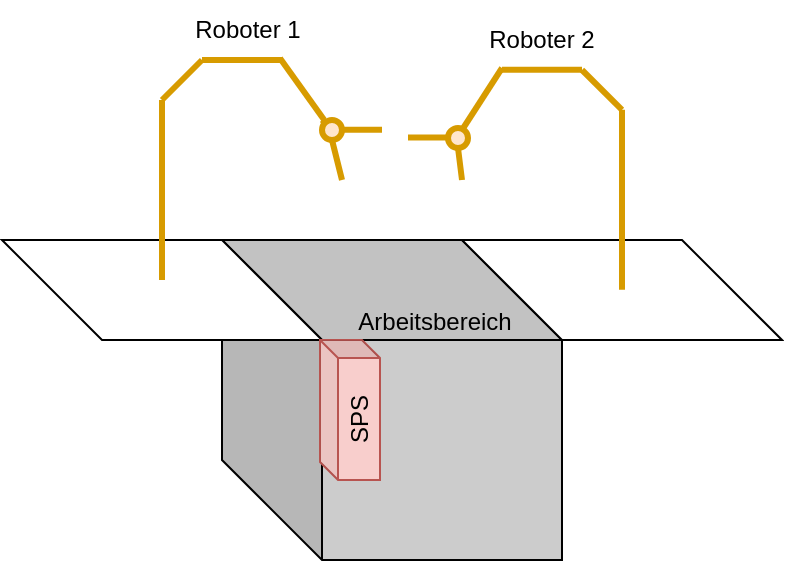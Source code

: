 <mxfile version="24.7.8">
  <diagram name="Seite-1" id="Ph8NwO1lQ7vUQRbWjxzm">
    <mxGraphModel dx="1194" dy="643" grid="1" gridSize="10" guides="1" tooltips="1" connect="1" arrows="1" fold="1" page="1" pageScale="1" pageWidth="827" pageHeight="1169" math="0" shadow="0">
      <root>
        <mxCell id="0" />
        <mxCell id="1" parent="0" />
        <mxCell id="s1WM13JW8-HZkSepjFP9-1" value="" style="shape=cube;whiteSpace=wrap;html=1;boundedLbl=1;backgroundOutline=1;darkOpacity=0.05;darkOpacity2=0.1;size=50;fillColor=#CCCCCC;" vertex="1" parent="1">
          <mxGeometry x="350" y="560" width="170" height="160" as="geometry" />
        </mxCell>
        <mxCell id="s1WM13JW8-HZkSepjFP9-3" value="" style="shape=parallelogram;perimeter=parallelogramPerimeter;whiteSpace=wrap;html=1;fixedSize=1;size=50;flipV=1;" vertex="1" parent="1">
          <mxGeometry x="240" y="560" width="160" height="50" as="geometry" />
        </mxCell>
        <mxCell id="s1WM13JW8-HZkSepjFP9-4" value="" style="shape=parallelogram;perimeter=parallelogramPerimeter;whiteSpace=wrap;html=1;fixedSize=1;size=50;flipV=1;" vertex="1" parent="1">
          <mxGeometry x="470" y="560" width="160" height="50" as="geometry" />
        </mxCell>
        <mxCell id="s1WM13JW8-HZkSepjFP9-5" value="SPS" style="shape=cube;whiteSpace=wrap;html=1;boundedLbl=1;backgroundOutline=1;darkOpacity=0.05;darkOpacity2=0.1;size=9;fillColor=#f8cecc;rotation=-90;flipV=0;flipH=1;strokeColor=#b85450;" vertex="1" parent="1">
          <mxGeometry x="379" y="630" width="70" height="30" as="geometry" />
        </mxCell>
        <mxCell id="s1WM13JW8-HZkSepjFP9-6" value="" style="endArrow=none;html=1;rounded=0;fillColor=#ffe6cc;strokeColor=#d79b00;strokeWidth=3;" edge="1" parent="1">
          <mxGeometry width="50" height="50" relative="1" as="geometry">
            <mxPoint x="320" y="580" as="sourcePoint" />
            <mxPoint x="320" y="490" as="targetPoint" />
          </mxGeometry>
        </mxCell>
        <mxCell id="s1WM13JW8-HZkSepjFP9-7" value="" style="endArrow=none;html=1;rounded=0;fillColor=#ffe6cc;strokeColor=#d79b00;strokeWidth=3;" edge="1" parent="1">
          <mxGeometry width="50" height="50" relative="1" as="geometry">
            <mxPoint x="340" y="470" as="sourcePoint" />
            <mxPoint x="320" y="490" as="targetPoint" />
          </mxGeometry>
        </mxCell>
        <mxCell id="s1WM13JW8-HZkSepjFP9-8" value="" style="endArrow=none;html=1;rounded=0;fillColor=#ffe6cc;strokeColor=#d79b00;strokeWidth=3;" edge="1" parent="1">
          <mxGeometry width="50" height="50" relative="1" as="geometry">
            <mxPoint x="340" y="470" as="sourcePoint" />
            <mxPoint x="380" y="470" as="targetPoint" />
          </mxGeometry>
        </mxCell>
        <mxCell id="s1WM13JW8-HZkSepjFP9-9" value="" style="endArrow=none;html=1;rounded=0;fillColor=#ffe6cc;strokeColor=#d79b00;strokeWidth=3;" edge="1" parent="1">
          <mxGeometry width="50" height="50" relative="1" as="geometry">
            <mxPoint x="401.119" y="500.003" as="sourcePoint" />
            <mxPoint x="379" y="469.09" as="targetPoint" />
          </mxGeometry>
        </mxCell>
        <mxCell id="s1WM13JW8-HZkSepjFP9-14" value="" style="endArrow=none;html=1;rounded=0;fillColor=#ffe6cc;strokeColor=#d79b00;strokeWidth=3;" edge="1" parent="1" target="s1WM13JW8-HZkSepjFP9-13">
          <mxGeometry width="50" height="50" relative="1" as="geometry">
            <mxPoint x="400" y="500" as="sourcePoint" />
            <mxPoint x="380" y="470" as="targetPoint" />
          </mxGeometry>
        </mxCell>
        <mxCell id="s1WM13JW8-HZkSepjFP9-13" value="" style="ellipse;whiteSpace=wrap;html=1;fillColor=#ffe6cc;strokeColor=#d79b00;strokeWidth=3;" vertex="1" parent="1">
          <mxGeometry x="400" y="500" width="10" height="10" as="geometry" />
        </mxCell>
        <mxCell id="s1WM13JW8-HZkSepjFP9-15" value="" style="endArrow=none;html=1;rounded=0;fillColor=#ffe6cc;strokeColor=#d79b00;strokeWidth=3;" edge="1" parent="1">
          <mxGeometry width="50" height="50" relative="1" as="geometry">
            <mxPoint x="430" y="504.86" as="sourcePoint" />
            <mxPoint x="410" y="504.86" as="targetPoint" />
          </mxGeometry>
        </mxCell>
        <mxCell id="s1WM13JW8-HZkSepjFP9-16" value="" style="endArrow=none;html=1;rounded=0;fillColor=#ffe6cc;strokeColor=#d79b00;strokeWidth=3;entryX=0.5;entryY=1;entryDx=0;entryDy=0;" edge="1" parent="1" target="s1WM13JW8-HZkSepjFP9-13">
          <mxGeometry width="50" height="50" relative="1" as="geometry">
            <mxPoint x="410" y="530" as="sourcePoint" />
            <mxPoint x="399" y="530" as="targetPoint" />
          </mxGeometry>
        </mxCell>
        <mxCell id="s1WM13JW8-HZkSepjFP9-17" value="" style="endArrow=none;html=1;rounded=0;fillColor=#ffe6cc;strokeColor=#d79b00;strokeWidth=3;" edge="1" parent="1">
          <mxGeometry width="50" height="50" relative="1" as="geometry">
            <mxPoint x="550" y="584.91" as="sourcePoint" />
            <mxPoint x="550" y="494.91" as="targetPoint" />
          </mxGeometry>
        </mxCell>
        <mxCell id="s1WM13JW8-HZkSepjFP9-18" value="" style="endArrow=none;html=1;rounded=0;fillColor=#ffe6cc;strokeColor=#d79b00;strokeWidth=3;" edge="1" parent="1">
          <mxGeometry width="50" height="50" relative="1" as="geometry">
            <mxPoint x="530" y="475" as="sourcePoint" />
            <mxPoint x="550" y="494.91" as="targetPoint" />
          </mxGeometry>
        </mxCell>
        <mxCell id="s1WM13JW8-HZkSepjFP9-19" value="" style="endArrow=none;html=1;rounded=0;fillColor=#ffe6cc;strokeColor=#d79b00;strokeWidth=3;" edge="1" parent="1">
          <mxGeometry width="50" height="50" relative="1" as="geometry">
            <mxPoint x="490" y="474.91" as="sourcePoint" />
            <mxPoint x="530" y="474.91" as="targetPoint" />
          </mxGeometry>
        </mxCell>
        <mxCell id="s1WM13JW8-HZkSepjFP9-20" value="" style="endArrow=none;html=1;rounded=0;fillColor=#ffe6cc;strokeColor=#d79b00;strokeWidth=3;" edge="1" parent="1">
          <mxGeometry width="50" height="50" relative="1" as="geometry">
            <mxPoint x="470" y="505" as="sourcePoint" />
            <mxPoint x="490" y="474" as="targetPoint" />
          </mxGeometry>
        </mxCell>
        <mxCell id="s1WM13JW8-HZkSepjFP9-22" value="" style="ellipse;whiteSpace=wrap;html=1;fillColor=#ffe6cc;strokeColor=#d79b00;strokeWidth=3;" vertex="1" parent="1">
          <mxGeometry x="463" y="504" width="10" height="10" as="geometry" />
        </mxCell>
        <mxCell id="s1WM13JW8-HZkSepjFP9-23" value="" style="endArrow=none;html=1;rounded=0;fillColor=#ffe6cc;strokeColor=#d79b00;strokeWidth=3;" edge="1" parent="1">
          <mxGeometry width="50" height="50" relative="1" as="geometry">
            <mxPoint x="463" y="508.8" as="sourcePoint" />
            <mxPoint x="443" y="508.8" as="targetPoint" />
          </mxGeometry>
        </mxCell>
        <mxCell id="s1WM13JW8-HZkSepjFP9-24" value="" style="endArrow=none;html=1;rounded=0;fillColor=#ffe6cc;strokeColor=#d79b00;strokeWidth=3;entryX=0.5;entryY=1;entryDx=0;entryDy=0;" edge="1" parent="1" target="s1WM13JW8-HZkSepjFP9-22">
          <mxGeometry width="50" height="50" relative="1" as="geometry">
            <mxPoint x="470" y="530" as="sourcePoint" />
            <mxPoint x="629" y="534.91" as="targetPoint" />
          </mxGeometry>
        </mxCell>
        <mxCell id="s1WM13JW8-HZkSepjFP9-28" value="Roboter 1" style="text;html=1;align=center;verticalAlign=middle;whiteSpace=wrap;rounded=0;" vertex="1" parent="1">
          <mxGeometry x="333" y="440" width="60" height="30" as="geometry" />
        </mxCell>
        <mxCell id="s1WM13JW8-HZkSepjFP9-29" value="Roboter 2" style="text;html=1;align=center;verticalAlign=middle;whiteSpace=wrap;rounded=0;" vertex="1" parent="1">
          <mxGeometry x="480" y="445" width="60" height="30" as="geometry" />
        </mxCell>
        <mxCell id="s1WM13JW8-HZkSepjFP9-30" value="Arbeitsbereich" style="text;html=1;align=center;verticalAlign=middle;whiteSpace=wrap;rounded=0;fontStyle=0" vertex="1" parent="1">
          <mxGeometry x="424" y="587" width="65" height="27" as="geometry" />
        </mxCell>
      </root>
    </mxGraphModel>
  </diagram>
</mxfile>
